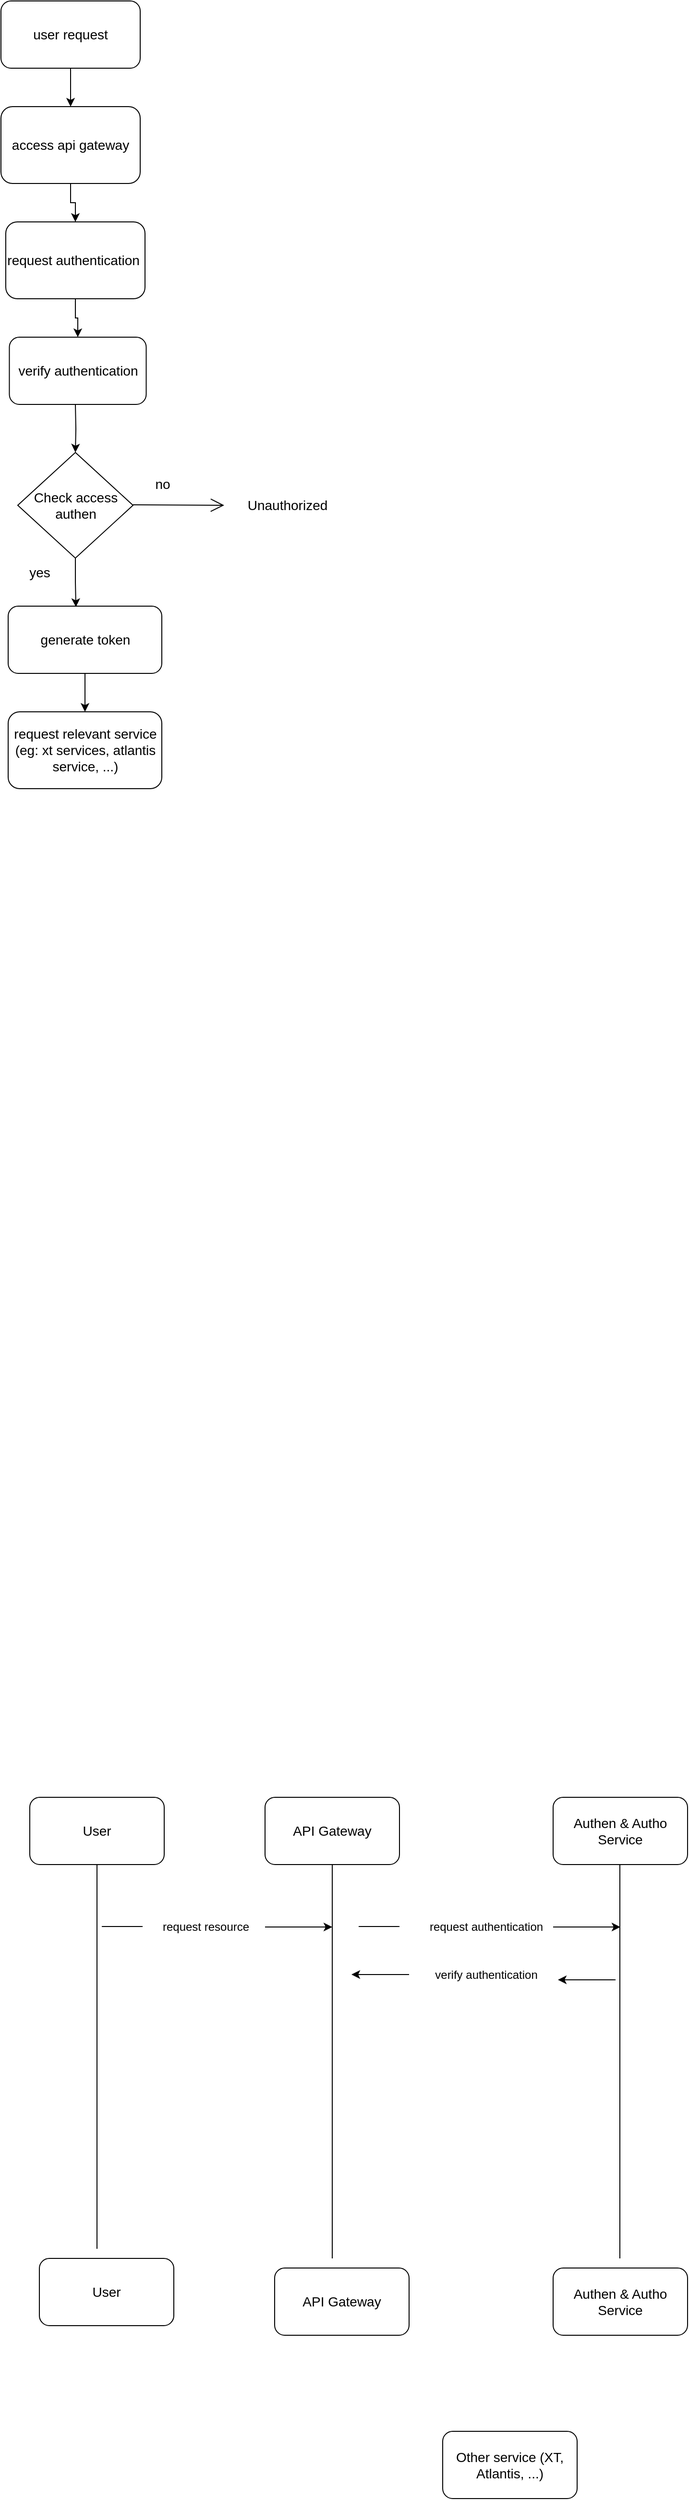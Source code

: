 <mxfile version="24.8.6">
  <diagram name="Page-1" id="XskubEJi0R3WrxgRnHOm">
    <mxGraphModel dx="2020" dy="1042" grid="1" gridSize="10" guides="1" tooltips="1" connect="1" arrows="1" fold="1" page="1" pageScale="1" pageWidth="850" pageHeight="1100" math="0" shadow="0">
      <root>
        <mxCell id="0" />
        <mxCell id="1" parent="0" />
        <mxCell id="0LMOfcOHEF7ToOQz5EPv-5" style="edgeStyle=orthogonalEdgeStyle;rounded=0;orthogonalLoop=1;jettySize=auto;html=1;exitX=0.5;exitY=1;exitDx=0;exitDy=0;fontSize=14;" edge="1" parent="1" source="0LMOfcOHEF7ToOQz5EPv-1" target="0LMOfcOHEF7ToOQz5EPv-4">
          <mxGeometry relative="1" as="geometry" />
        </mxCell>
        <mxCell id="0LMOfcOHEF7ToOQz5EPv-1" value="user request" style="rounded=1;whiteSpace=wrap;html=1;fontSize=14;" vertex="1" parent="1">
          <mxGeometry x="20" y="20" width="145" height="70" as="geometry" />
        </mxCell>
        <mxCell id="0LMOfcOHEF7ToOQz5EPv-38" style="edgeStyle=orthogonalEdgeStyle;rounded=0;orthogonalLoop=1;jettySize=auto;html=1;entryX=0.5;entryY=0;entryDx=0;entryDy=0;" edge="1" parent="1" source="0LMOfcOHEF7ToOQz5EPv-2" target="0LMOfcOHEF7ToOQz5EPv-23">
          <mxGeometry relative="1" as="geometry" />
        </mxCell>
        <mxCell id="0LMOfcOHEF7ToOQz5EPv-2" value="request authentication&amp;nbsp;" style="rounded=1;whiteSpace=wrap;html=1;fontSize=14;" vertex="1" parent="1">
          <mxGeometry x="25" y="250" width="145" height="80" as="geometry" />
        </mxCell>
        <mxCell id="0LMOfcOHEF7ToOQz5EPv-6" style="edgeStyle=orthogonalEdgeStyle;rounded=0;orthogonalLoop=1;jettySize=auto;html=1;fontSize=14;" edge="1" parent="1" source="0LMOfcOHEF7ToOQz5EPv-4" target="0LMOfcOHEF7ToOQz5EPv-2">
          <mxGeometry relative="1" as="geometry" />
        </mxCell>
        <mxCell id="0LMOfcOHEF7ToOQz5EPv-4" value="access api gateway" style="rounded=1;whiteSpace=wrap;html=1;fontSize=14;" vertex="1" parent="1">
          <mxGeometry x="20" y="130" width="145" height="80" as="geometry" />
        </mxCell>
        <mxCell id="0LMOfcOHEF7ToOQz5EPv-7" value="Check access authen" style="rhombus;whiteSpace=wrap;html=1;fontSize=14;" vertex="1" parent="1">
          <mxGeometry x="37.5" y="490" width="120" height="110" as="geometry" />
        </mxCell>
        <mxCell id="0LMOfcOHEF7ToOQz5EPv-8" value="" style="endArrow=open;endFill=1;endSize=12;html=1;rounded=0;fontSize=14;" edge="1" parent="1">
          <mxGeometry width="160" relative="1" as="geometry">
            <mxPoint x="157.5" y="544.5" as="sourcePoint" />
            <mxPoint x="252.5" y="545" as="targetPoint" />
          </mxGeometry>
        </mxCell>
        <mxCell id="0LMOfcOHEF7ToOQz5EPv-10" style="edgeStyle=orthogonalEdgeStyle;rounded=0;orthogonalLoop=1;jettySize=auto;html=1;entryX=0.5;entryY=0;entryDx=0;entryDy=0;fontSize=14;" edge="1" parent="1" target="0LMOfcOHEF7ToOQz5EPv-7">
          <mxGeometry relative="1" as="geometry">
            <mxPoint x="97.5" y="440" as="sourcePoint" />
            <mxPoint x="97.5" y="480" as="targetPoint" />
          </mxGeometry>
        </mxCell>
        <mxCell id="0LMOfcOHEF7ToOQz5EPv-11" value="no" style="text;html=1;align=center;verticalAlign=middle;resizable=0;points=[];autosize=1;strokeColor=none;fillColor=none;fontSize=14;" vertex="1" parent="1">
          <mxGeometry x="167.5" y="508" width="40" height="30" as="geometry" />
        </mxCell>
        <mxCell id="0LMOfcOHEF7ToOQz5EPv-12" value="yes" style="text;html=1;align=center;verticalAlign=middle;resizable=0;points=[];autosize=1;strokeColor=none;fillColor=none;fontSize=14;" vertex="1" parent="1">
          <mxGeometry x="35" y="600" width="50" height="30" as="geometry" />
        </mxCell>
        <mxCell id="0LMOfcOHEF7ToOQz5EPv-42" style="edgeStyle=orthogonalEdgeStyle;rounded=0;orthogonalLoop=1;jettySize=auto;html=1;" edge="1" parent="1" source="0LMOfcOHEF7ToOQz5EPv-13" target="0LMOfcOHEF7ToOQz5EPv-39">
          <mxGeometry relative="1" as="geometry" />
        </mxCell>
        <mxCell id="0LMOfcOHEF7ToOQz5EPv-13" value="generate token" style="rounded=1;whiteSpace=wrap;html=1;fontSize=14;" vertex="1" parent="1">
          <mxGeometry x="27.5" y="650" width="160" height="70" as="geometry" />
        </mxCell>
        <mxCell id="0LMOfcOHEF7ToOQz5EPv-14" value="&lt;p style=&quot;line-height: 120%; font-size: 14px;&quot;&gt;Unauthorized&lt;/p&gt;" style="text;html=1;align=center;verticalAlign=middle;resizable=0;points=[];autosize=1;strokeColor=none;fillColor=none;fontSize=14;" vertex="1" parent="1">
          <mxGeometry x="262.5" y="515" width="110" height="60" as="geometry" />
        </mxCell>
        <mxCell id="0LMOfcOHEF7ToOQz5EPv-15" value="User" style="rounded=1;whiteSpace=wrap;html=1;fontSize=14;" vertex="1" parent="1">
          <mxGeometry x="60" y="2370" width="140" height="70" as="geometry" />
        </mxCell>
        <mxCell id="0LMOfcOHEF7ToOQz5EPv-16" value="User" style="rounded=1;whiteSpace=wrap;html=1;fontSize=14;" vertex="1" parent="1">
          <mxGeometry x="50" y="1890" width="140" height="70" as="geometry" />
        </mxCell>
        <mxCell id="0LMOfcOHEF7ToOQz5EPv-17" value="API Gateway" style="rounded=1;whiteSpace=wrap;html=1;fontSize=14;" vertex="1" parent="1">
          <mxGeometry x="295" y="1890" width="140" height="70" as="geometry" />
        </mxCell>
        <mxCell id="0LMOfcOHEF7ToOQz5EPv-18" value="API Gateway" style="rounded=1;whiteSpace=wrap;html=1;fontSize=14;" vertex="1" parent="1">
          <mxGeometry x="305" y="2380" width="140" height="70" as="geometry" />
        </mxCell>
        <mxCell id="0LMOfcOHEF7ToOQz5EPv-19" value="" style="endArrow=none;html=1;rounded=0;entryX=0.5;entryY=1;entryDx=0;entryDy=0;" edge="1" parent="1" target="0LMOfcOHEF7ToOQz5EPv-16">
          <mxGeometry width="50" height="50" relative="1" as="geometry">
            <mxPoint x="120" y="2360" as="sourcePoint" />
            <mxPoint x="145" y="1850" as="targetPoint" />
          </mxGeometry>
        </mxCell>
        <mxCell id="0LMOfcOHEF7ToOQz5EPv-20" value="" style="endArrow=none;html=1;rounded=0;entryX=0.5;entryY=1;entryDx=0;entryDy=0;" edge="1" parent="1" target="0LMOfcOHEF7ToOQz5EPv-17">
          <mxGeometry width="50" height="50" relative="1" as="geometry">
            <mxPoint x="365" y="2370" as="sourcePoint" />
            <mxPoint x="138" y="1660" as="targetPoint" />
          </mxGeometry>
        </mxCell>
        <mxCell id="0LMOfcOHEF7ToOQz5EPv-28" style="edgeStyle=orthogonalEdgeStyle;rounded=0;orthogonalLoop=1;jettySize=auto;html=1;" edge="1" parent="1">
          <mxGeometry relative="1" as="geometry">
            <mxPoint x="365" y="2025" as="targetPoint" />
            <mxPoint x="295" y="2025" as="sourcePoint" />
          </mxGeometry>
        </mxCell>
        <mxCell id="0LMOfcOHEF7ToOQz5EPv-22" value="request resource" style="text;html=1;align=center;verticalAlign=middle;resizable=0;points=[];autosize=1;strokeColor=none;fillColor=none;" vertex="1" parent="1">
          <mxGeometry x="177.5" y="2010" width="110" height="30" as="geometry" />
        </mxCell>
        <mxCell id="0LMOfcOHEF7ToOQz5EPv-23" value="verify authentication" style="rounded=1;whiteSpace=wrap;html=1;fontSize=14;" vertex="1" parent="1">
          <mxGeometry x="28.75" y="370" width="142.5" height="70" as="geometry" />
        </mxCell>
        <mxCell id="0LMOfcOHEF7ToOQz5EPv-29" style="edgeStyle=orthogonalEdgeStyle;rounded=0;orthogonalLoop=1;jettySize=auto;html=1;" edge="1" parent="1" source="0LMOfcOHEF7ToOQz5EPv-24">
          <mxGeometry relative="1" as="geometry">
            <mxPoint x="665" y="2025" as="targetPoint" />
          </mxGeometry>
        </mxCell>
        <mxCell id="0LMOfcOHEF7ToOQz5EPv-24" value="request authentication" style="text;html=1;align=center;verticalAlign=middle;resizable=0;points=[];autosize=1;strokeColor=none;fillColor=none;" vertex="1" parent="1">
          <mxGeometry x="455" y="2010" width="140" height="30" as="geometry" />
        </mxCell>
        <mxCell id="0LMOfcOHEF7ToOQz5EPv-25" value="Authen &amp;amp; Autho Service" style="rounded=1;whiteSpace=wrap;html=1;fontSize=14;" vertex="1" parent="1">
          <mxGeometry x="595" y="1890" width="140" height="70" as="geometry" />
        </mxCell>
        <mxCell id="0LMOfcOHEF7ToOQz5EPv-26" value="Authen &amp;amp; Autho Service" style="rounded=1;whiteSpace=wrap;html=1;fontSize=14;" vertex="1" parent="1">
          <mxGeometry x="595" y="2380" width="140" height="70" as="geometry" />
        </mxCell>
        <mxCell id="0LMOfcOHEF7ToOQz5EPv-27" value="" style="endArrow=none;html=1;rounded=0;entryX=0.5;entryY=1;entryDx=0;entryDy=0;" edge="1" parent="1">
          <mxGeometry width="50" height="50" relative="1" as="geometry">
            <mxPoint x="664.5" y="2370" as="sourcePoint" />
            <mxPoint x="664.5" y="1960" as="targetPoint" />
          </mxGeometry>
        </mxCell>
        <mxCell id="0LMOfcOHEF7ToOQz5EPv-30" value="" style="endArrow=none;html=1;rounded=0;" edge="1" parent="1">
          <mxGeometry width="50" height="50" relative="1" as="geometry">
            <mxPoint x="125" y="2024.5" as="sourcePoint" />
            <mxPoint x="167.5" y="2024.5" as="targetPoint" />
          </mxGeometry>
        </mxCell>
        <mxCell id="0LMOfcOHEF7ToOQz5EPv-31" value="" style="endArrow=none;html=1;rounded=0;" edge="1" parent="1">
          <mxGeometry width="50" height="50" relative="1" as="geometry">
            <mxPoint x="392.5" y="2024.5" as="sourcePoint" />
            <mxPoint x="435" y="2024.5" as="targetPoint" />
          </mxGeometry>
        </mxCell>
        <mxCell id="0LMOfcOHEF7ToOQz5EPv-32" value="verify authentication" style="text;html=1;align=center;verticalAlign=middle;resizable=0;points=[];autosize=1;strokeColor=none;fillColor=none;" vertex="1" parent="1">
          <mxGeometry x="460" y="2060" width="130" height="30" as="geometry" />
        </mxCell>
        <mxCell id="0LMOfcOHEF7ToOQz5EPv-34" value="" style="endArrow=classic;html=1;rounded=0;" edge="1" parent="1">
          <mxGeometry width="50" height="50" relative="1" as="geometry">
            <mxPoint x="660" y="2080" as="sourcePoint" />
            <mxPoint x="600" y="2080" as="targetPoint" />
          </mxGeometry>
        </mxCell>
        <mxCell id="0LMOfcOHEF7ToOQz5EPv-35" value="" style="endArrow=classic;html=1;rounded=0;" edge="1" parent="1">
          <mxGeometry width="50" height="50" relative="1" as="geometry">
            <mxPoint x="445" y="2074.5" as="sourcePoint" />
            <mxPoint x="385" y="2074.5" as="targetPoint" />
          </mxGeometry>
        </mxCell>
        <mxCell id="0LMOfcOHEF7ToOQz5EPv-36" value="Other service (XT, Atlantis, ...)" style="rounded=1;whiteSpace=wrap;html=1;fontSize=14;" vertex="1" parent="1">
          <mxGeometry x="480" y="2550" width="140" height="70" as="geometry" />
        </mxCell>
        <mxCell id="0LMOfcOHEF7ToOQz5EPv-39" value="request relevant service (eg: xt services, atlantis service, ...)" style="rounded=1;whiteSpace=wrap;html=1;fontSize=14;" vertex="1" parent="1">
          <mxGeometry x="27.5" y="760" width="160" height="80" as="geometry" />
        </mxCell>
        <mxCell id="0LMOfcOHEF7ToOQz5EPv-41" style="edgeStyle=orthogonalEdgeStyle;rounded=0;orthogonalLoop=1;jettySize=auto;html=1;entryX=0.441;entryY=0.013;entryDx=0;entryDy=0;entryPerimeter=0;" edge="1" parent="1" source="0LMOfcOHEF7ToOQz5EPv-7" target="0LMOfcOHEF7ToOQz5EPv-13">
          <mxGeometry relative="1" as="geometry" />
        </mxCell>
      </root>
    </mxGraphModel>
  </diagram>
</mxfile>
